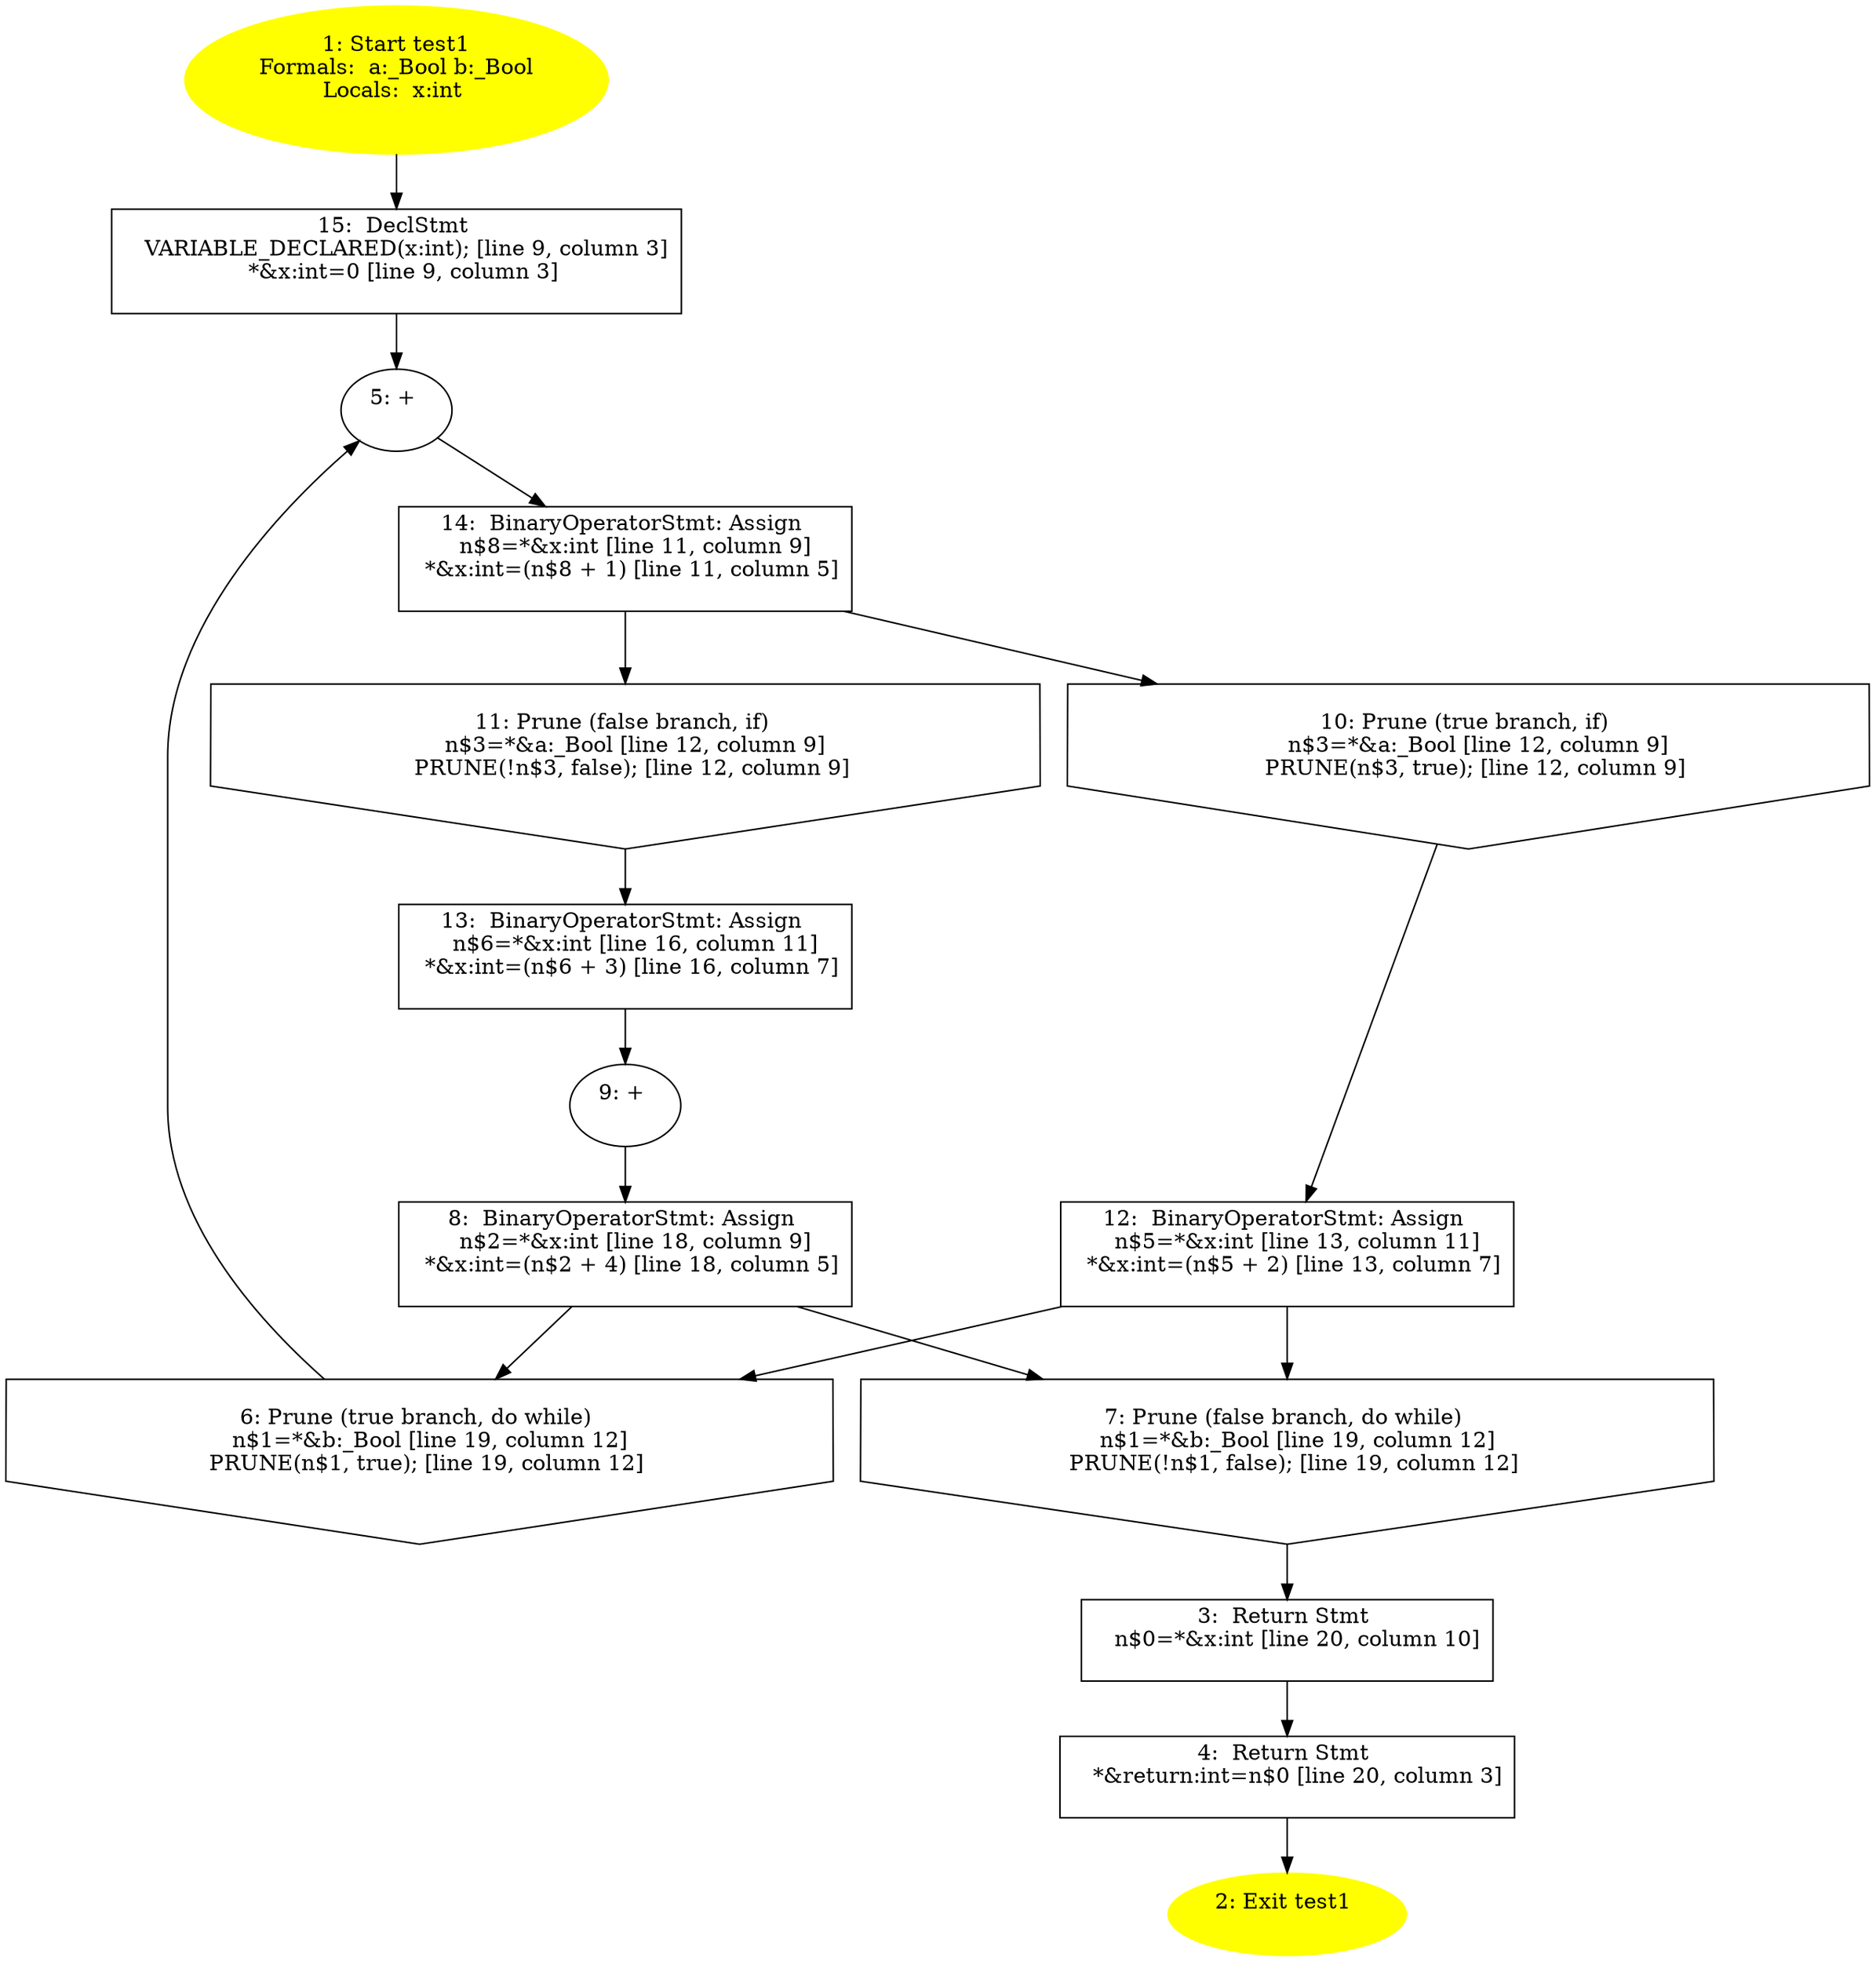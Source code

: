 /* @generated */
digraph cfg {
"test1#18336337528475129646.aabe036d545fef7e_1" [label="1: Start test1\nFormals:  a:_Bool b:_Bool\nLocals:  x:int \n  " color=yellow style=filled]
	

	 "test1#18336337528475129646.aabe036d545fef7e_1" -> "test1#18336337528475129646.aabe036d545fef7e_15" ;
"test1#18336337528475129646.aabe036d545fef7e_2" [label="2: Exit test1 \n  " color=yellow style=filled]
	

"test1#18336337528475129646.aabe036d545fef7e_3" [label="3:  Return Stmt \n   n$0=*&x:int [line 20, column 10]\n " shape="box"]
	

	 "test1#18336337528475129646.aabe036d545fef7e_3" -> "test1#18336337528475129646.aabe036d545fef7e_4" ;
"test1#18336337528475129646.aabe036d545fef7e_4" [label="4:  Return Stmt \n   *&return:int=n$0 [line 20, column 3]\n " shape="box"]
	

	 "test1#18336337528475129646.aabe036d545fef7e_4" -> "test1#18336337528475129646.aabe036d545fef7e_2" ;
"test1#18336337528475129646.aabe036d545fef7e_5" [label="5: + \n  " ]
	

	 "test1#18336337528475129646.aabe036d545fef7e_5" -> "test1#18336337528475129646.aabe036d545fef7e_14" ;
"test1#18336337528475129646.aabe036d545fef7e_6" [label="6: Prune (true branch, do while) \n   n$1=*&b:_Bool [line 19, column 12]\n  PRUNE(n$1, true); [line 19, column 12]\n " shape="invhouse"]
	

	 "test1#18336337528475129646.aabe036d545fef7e_6" -> "test1#18336337528475129646.aabe036d545fef7e_5" ;
"test1#18336337528475129646.aabe036d545fef7e_7" [label="7: Prune (false branch, do while) \n   n$1=*&b:_Bool [line 19, column 12]\n  PRUNE(!n$1, false); [line 19, column 12]\n " shape="invhouse"]
	

	 "test1#18336337528475129646.aabe036d545fef7e_7" -> "test1#18336337528475129646.aabe036d545fef7e_3" ;
"test1#18336337528475129646.aabe036d545fef7e_8" [label="8:  BinaryOperatorStmt: Assign \n   n$2=*&x:int [line 18, column 9]\n  *&x:int=(n$2 + 4) [line 18, column 5]\n " shape="box"]
	

	 "test1#18336337528475129646.aabe036d545fef7e_8" -> "test1#18336337528475129646.aabe036d545fef7e_6" ;
	 "test1#18336337528475129646.aabe036d545fef7e_8" -> "test1#18336337528475129646.aabe036d545fef7e_7" ;
"test1#18336337528475129646.aabe036d545fef7e_9" [label="9: + \n  " ]
	

	 "test1#18336337528475129646.aabe036d545fef7e_9" -> "test1#18336337528475129646.aabe036d545fef7e_8" ;
"test1#18336337528475129646.aabe036d545fef7e_10" [label="10: Prune (true branch, if) \n   n$3=*&a:_Bool [line 12, column 9]\n  PRUNE(n$3, true); [line 12, column 9]\n " shape="invhouse"]
	

	 "test1#18336337528475129646.aabe036d545fef7e_10" -> "test1#18336337528475129646.aabe036d545fef7e_12" ;
"test1#18336337528475129646.aabe036d545fef7e_11" [label="11: Prune (false branch, if) \n   n$3=*&a:_Bool [line 12, column 9]\n  PRUNE(!n$3, false); [line 12, column 9]\n " shape="invhouse"]
	

	 "test1#18336337528475129646.aabe036d545fef7e_11" -> "test1#18336337528475129646.aabe036d545fef7e_13" ;
"test1#18336337528475129646.aabe036d545fef7e_12" [label="12:  BinaryOperatorStmt: Assign \n   n$5=*&x:int [line 13, column 11]\n  *&x:int=(n$5 + 2) [line 13, column 7]\n " shape="box"]
	

	 "test1#18336337528475129646.aabe036d545fef7e_12" -> "test1#18336337528475129646.aabe036d545fef7e_6" ;
	 "test1#18336337528475129646.aabe036d545fef7e_12" -> "test1#18336337528475129646.aabe036d545fef7e_7" ;
"test1#18336337528475129646.aabe036d545fef7e_13" [label="13:  BinaryOperatorStmt: Assign \n   n$6=*&x:int [line 16, column 11]\n  *&x:int=(n$6 + 3) [line 16, column 7]\n " shape="box"]
	

	 "test1#18336337528475129646.aabe036d545fef7e_13" -> "test1#18336337528475129646.aabe036d545fef7e_9" ;
"test1#18336337528475129646.aabe036d545fef7e_14" [label="14:  BinaryOperatorStmt: Assign \n   n$8=*&x:int [line 11, column 9]\n  *&x:int=(n$8 + 1) [line 11, column 5]\n " shape="box"]
	

	 "test1#18336337528475129646.aabe036d545fef7e_14" -> "test1#18336337528475129646.aabe036d545fef7e_10" ;
	 "test1#18336337528475129646.aabe036d545fef7e_14" -> "test1#18336337528475129646.aabe036d545fef7e_11" ;
"test1#18336337528475129646.aabe036d545fef7e_15" [label="15:  DeclStmt \n   VARIABLE_DECLARED(x:int); [line 9, column 3]\n  *&x:int=0 [line 9, column 3]\n " shape="box"]
	

	 "test1#18336337528475129646.aabe036d545fef7e_15" -> "test1#18336337528475129646.aabe036d545fef7e_5" ;
}
